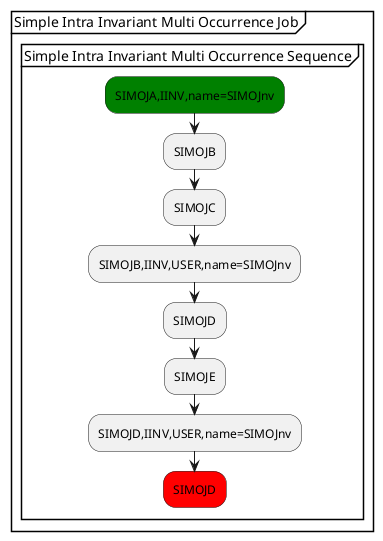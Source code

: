 
@startuml 
partition "Simple Intra Invariant Multi Occurrence Job" {
  group "Simple Intra Invariant Multi Occurrence Sequence"
      #green:SIMOJA,IINV,name=SIMOJnv;
      :SIMOJB;
      :SIMOJC;
      :SIMOJB,IINV,USER,name=SIMOJnv;
      :SIMOJD;
      :SIMOJE;
      :SIMOJD,IINV,USER,name=SIMOJnv;
      #red:SIMOJD;
  end group
}
@enduml
